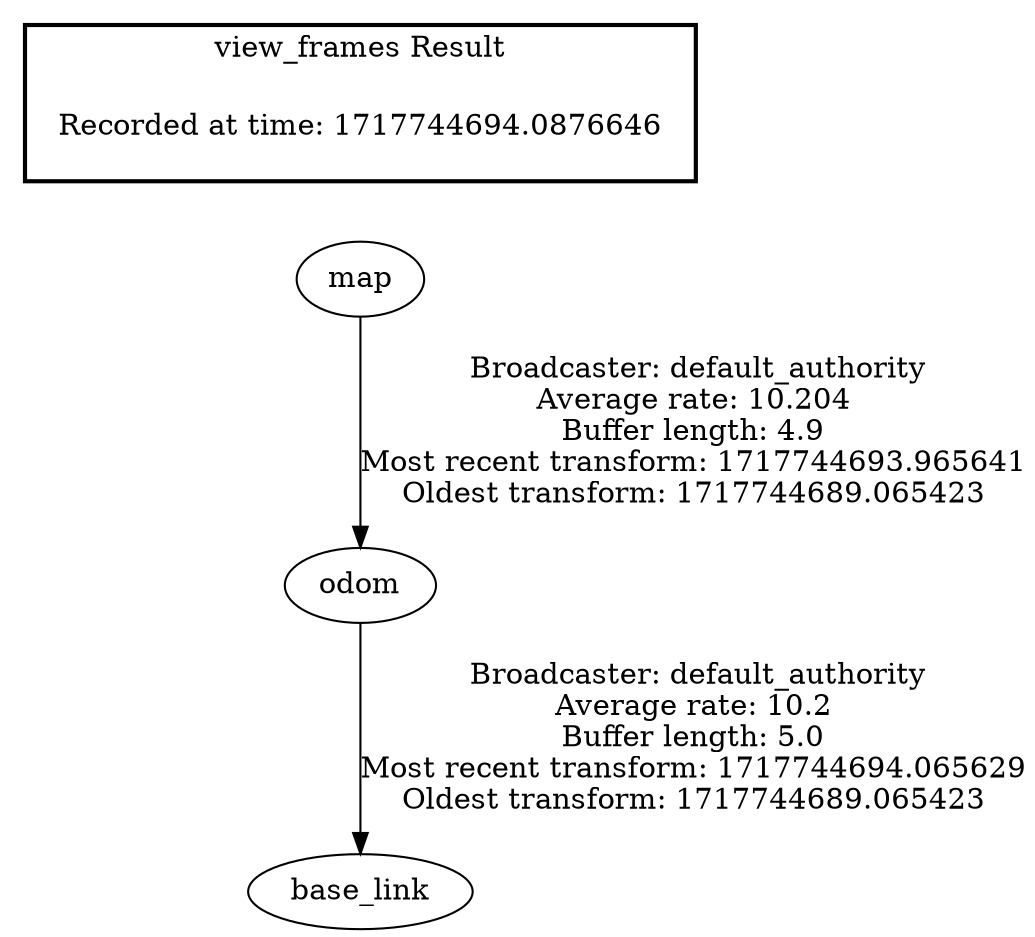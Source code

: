 digraph G {
"odom" -> "base_link"[label=" Broadcaster: default_authority\nAverage rate: 10.2\nBuffer length: 5.0\nMost recent transform: 1717744694.065629\nOldest transform: 1717744689.065423\n"];
"map" -> "odom"[label=" Broadcaster: default_authority\nAverage rate: 10.204\nBuffer length: 4.9\nMost recent transform: 1717744693.965641\nOldest transform: 1717744689.065423\n"];
edge [style=invis];
 subgraph cluster_legend { style=bold; color=black; label ="view_frames Result";
"Recorded at time: 1717744694.0876646"[ shape=plaintext ] ;
}->"map";
}